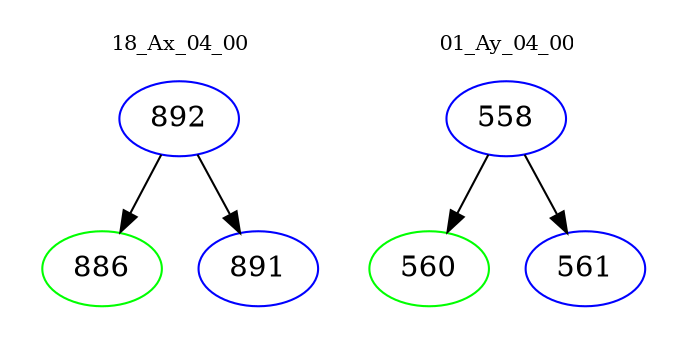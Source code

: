 digraph{
subgraph cluster_0 {
color = white
label = "18_Ax_04_00";
fontsize=10;
T0_892 [label="892", color="blue"]
T0_892 -> T0_886 [color="black"]
T0_886 [label="886", color="green"]
T0_892 -> T0_891 [color="black"]
T0_891 [label="891", color="blue"]
}
subgraph cluster_1 {
color = white
label = "01_Ay_04_00";
fontsize=10;
T1_558 [label="558", color="blue"]
T1_558 -> T1_560 [color="black"]
T1_560 [label="560", color="green"]
T1_558 -> T1_561 [color="black"]
T1_561 [label="561", color="blue"]
}
}

